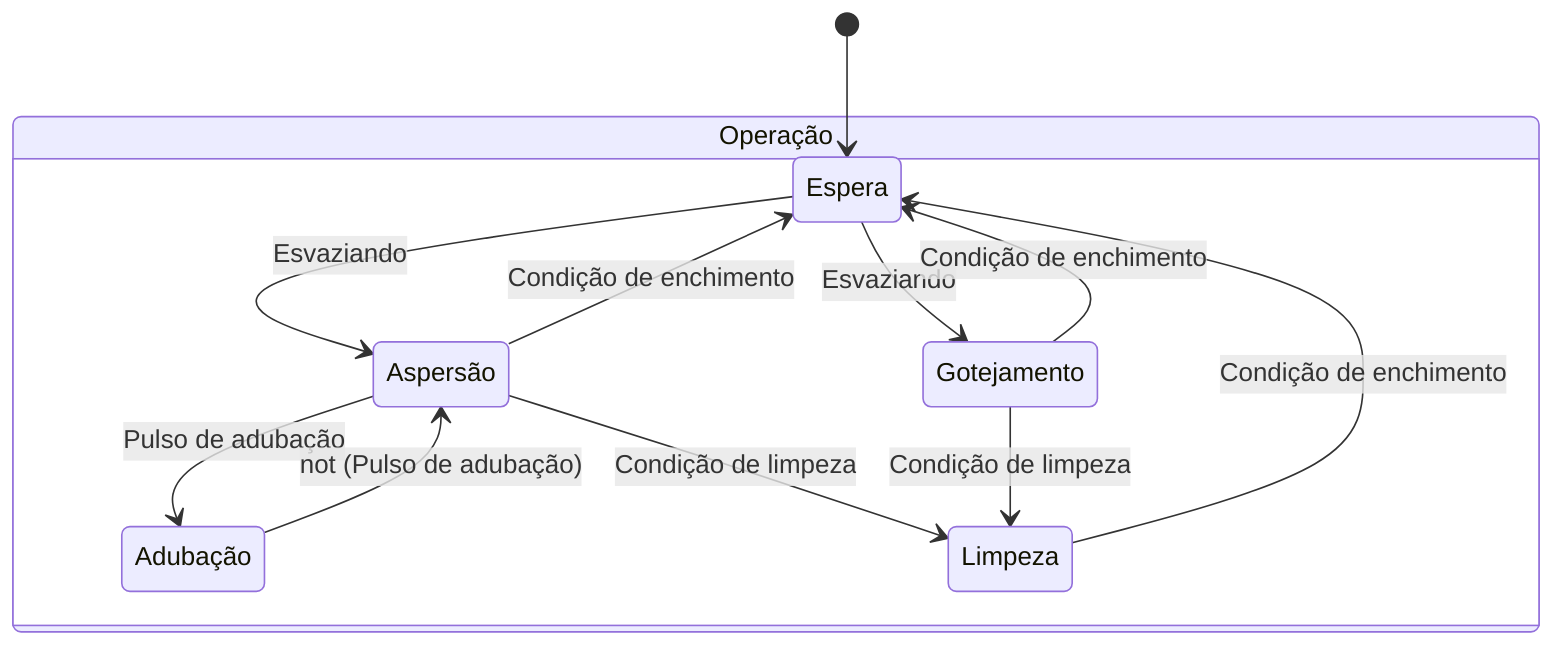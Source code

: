 stateDiagram
    [*] --> Espera
    Espera --> Aspersão: Esvaziando
    Espera --> Gotejamento: Esvaziando

    state Operação {
        Aspersão --> Adubação: Pulso de adubação
        Aspersão --> Limpeza: Condição de limpeza
        Aspersão --> Espera: Condição de enchimento

        Adubação --> Aspersão: not (Pulso de adubação)

        Gotejamento --> Limpeza: Condição de limpeza
        Gotejamento --> Espera: Condição de enchimento

        Limpeza --> Espera: Condição de enchimento
    }